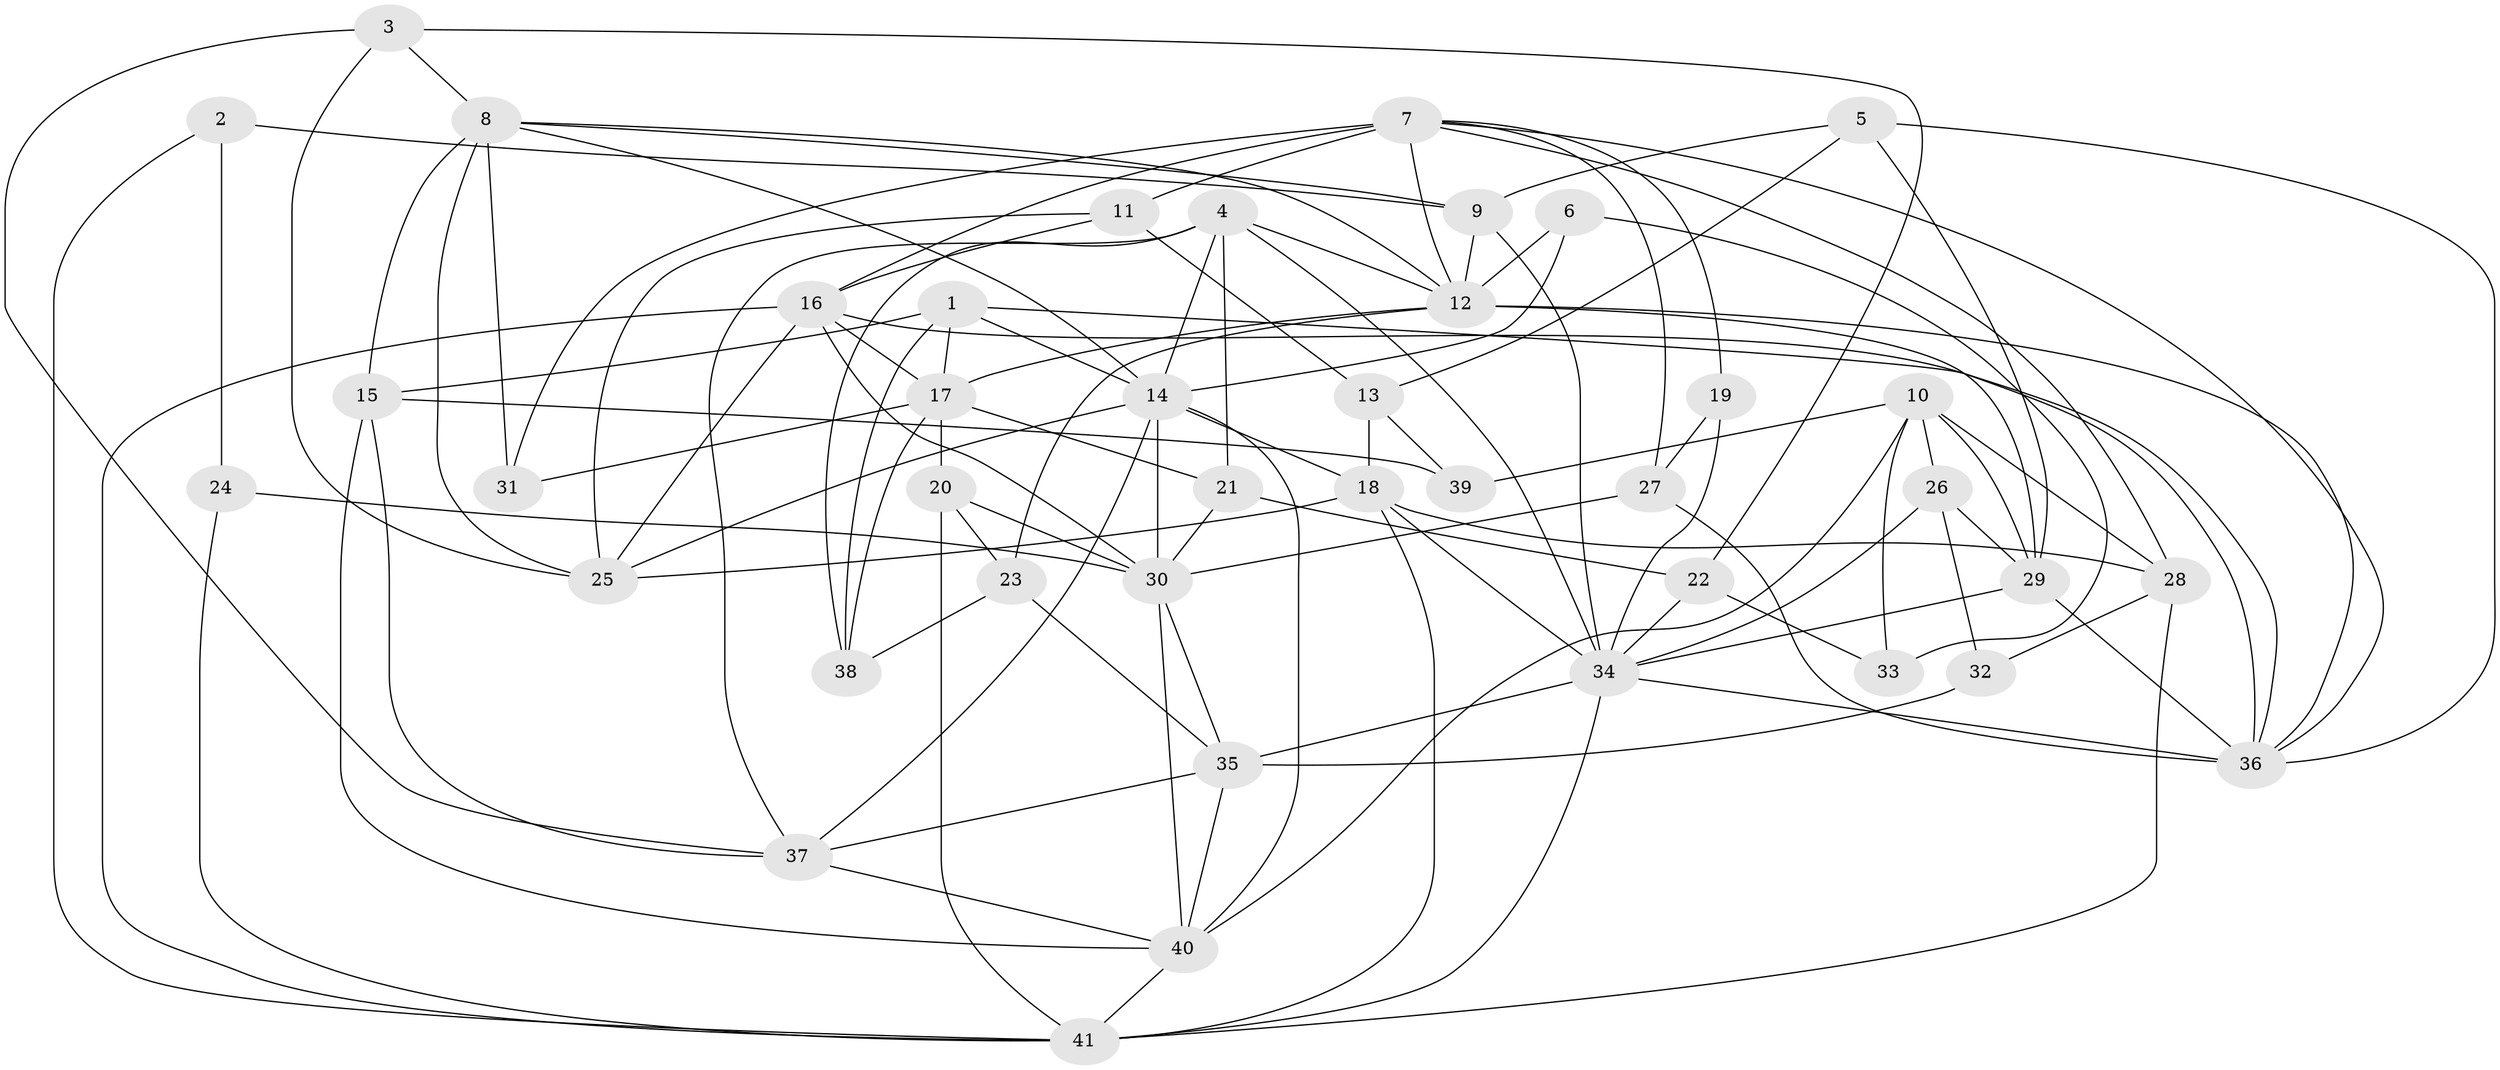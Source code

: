 // original degree distribution, {3: 0.3048780487804878, 4: 0.2804878048780488, 5: 0.12195121951219512, 7: 0.036585365853658534, 2: 0.12195121951219512, 6: 0.10975609756097561, 8: 0.024390243902439025}
// Generated by graph-tools (version 1.1) at 2025/02/03/09/25 03:02:15]
// undirected, 41 vertices, 109 edges
graph export_dot {
graph [start="1"]
  node [color=gray90,style=filled];
  1;
  2;
  3;
  4;
  5;
  6;
  7;
  8;
  9;
  10;
  11;
  12;
  13;
  14;
  15;
  16;
  17;
  18;
  19;
  20;
  21;
  22;
  23;
  24;
  25;
  26;
  27;
  28;
  29;
  30;
  31;
  32;
  33;
  34;
  35;
  36;
  37;
  38;
  39;
  40;
  41;
  1 -- 14 [weight=1.0];
  1 -- 15 [weight=1.0];
  1 -- 17 [weight=1.0];
  1 -- 36 [weight=1.0];
  1 -- 38 [weight=1.0];
  2 -- 9 [weight=1.0];
  2 -- 24 [weight=1.0];
  2 -- 41 [weight=1.0];
  3 -- 8 [weight=1.0];
  3 -- 22 [weight=1.0];
  3 -- 25 [weight=1.0];
  3 -- 37 [weight=1.0];
  4 -- 12 [weight=1.0];
  4 -- 14 [weight=1.0];
  4 -- 21 [weight=1.0];
  4 -- 34 [weight=1.0];
  4 -- 37 [weight=1.0];
  4 -- 38 [weight=1.0];
  5 -- 9 [weight=1.0];
  5 -- 13 [weight=1.0];
  5 -- 29 [weight=1.0];
  5 -- 36 [weight=1.0];
  6 -- 12 [weight=1.0];
  6 -- 14 [weight=1.0];
  6 -- 33 [weight=1.0];
  7 -- 11 [weight=1.0];
  7 -- 12 [weight=2.0];
  7 -- 16 [weight=1.0];
  7 -- 19 [weight=1.0];
  7 -- 27 [weight=1.0];
  7 -- 28 [weight=1.0];
  7 -- 31 [weight=1.0];
  7 -- 36 [weight=1.0];
  8 -- 9 [weight=1.0];
  8 -- 12 [weight=1.0];
  8 -- 14 [weight=1.0];
  8 -- 15 [weight=1.0];
  8 -- 25 [weight=1.0];
  8 -- 31 [weight=1.0];
  9 -- 12 [weight=1.0];
  9 -- 34 [weight=1.0];
  10 -- 26 [weight=1.0];
  10 -- 28 [weight=1.0];
  10 -- 29 [weight=1.0];
  10 -- 33 [weight=1.0];
  10 -- 39 [weight=1.0];
  10 -- 40 [weight=1.0];
  11 -- 13 [weight=1.0];
  11 -- 16 [weight=1.0];
  11 -- 25 [weight=1.0];
  12 -- 17 [weight=1.0];
  12 -- 23 [weight=1.0];
  12 -- 29 [weight=1.0];
  12 -- 36 [weight=1.0];
  13 -- 18 [weight=2.0];
  13 -- 39 [weight=1.0];
  14 -- 18 [weight=1.0];
  14 -- 25 [weight=1.0];
  14 -- 30 [weight=2.0];
  14 -- 37 [weight=1.0];
  14 -- 40 [weight=1.0];
  15 -- 37 [weight=1.0];
  15 -- 39 [weight=1.0];
  15 -- 40 [weight=1.0];
  16 -- 17 [weight=2.0];
  16 -- 25 [weight=1.0];
  16 -- 30 [weight=1.0];
  16 -- 36 [weight=1.0];
  16 -- 41 [weight=1.0];
  17 -- 20 [weight=1.0];
  17 -- 21 [weight=1.0];
  17 -- 31 [weight=1.0];
  17 -- 38 [weight=1.0];
  18 -- 25 [weight=1.0];
  18 -- 28 [weight=2.0];
  18 -- 34 [weight=1.0];
  18 -- 41 [weight=1.0];
  19 -- 27 [weight=1.0];
  19 -- 34 [weight=1.0];
  20 -- 23 [weight=1.0];
  20 -- 30 [weight=1.0];
  20 -- 41 [weight=1.0];
  21 -- 22 [weight=1.0];
  21 -- 30 [weight=1.0];
  22 -- 33 [weight=1.0];
  22 -- 34 [weight=1.0];
  23 -- 35 [weight=2.0];
  23 -- 38 [weight=1.0];
  24 -- 30 [weight=1.0];
  24 -- 41 [weight=1.0];
  26 -- 29 [weight=1.0];
  26 -- 32 [weight=1.0];
  26 -- 34 [weight=1.0];
  27 -- 30 [weight=1.0];
  27 -- 36 [weight=2.0];
  28 -- 32 [weight=1.0];
  28 -- 41 [weight=1.0];
  29 -- 34 [weight=1.0];
  29 -- 36 [weight=1.0];
  30 -- 35 [weight=1.0];
  30 -- 40 [weight=1.0];
  32 -- 35 [weight=1.0];
  34 -- 35 [weight=1.0];
  34 -- 36 [weight=1.0];
  34 -- 41 [weight=1.0];
  35 -- 37 [weight=1.0];
  35 -- 40 [weight=2.0];
  37 -- 40 [weight=1.0];
  40 -- 41 [weight=1.0];
}
